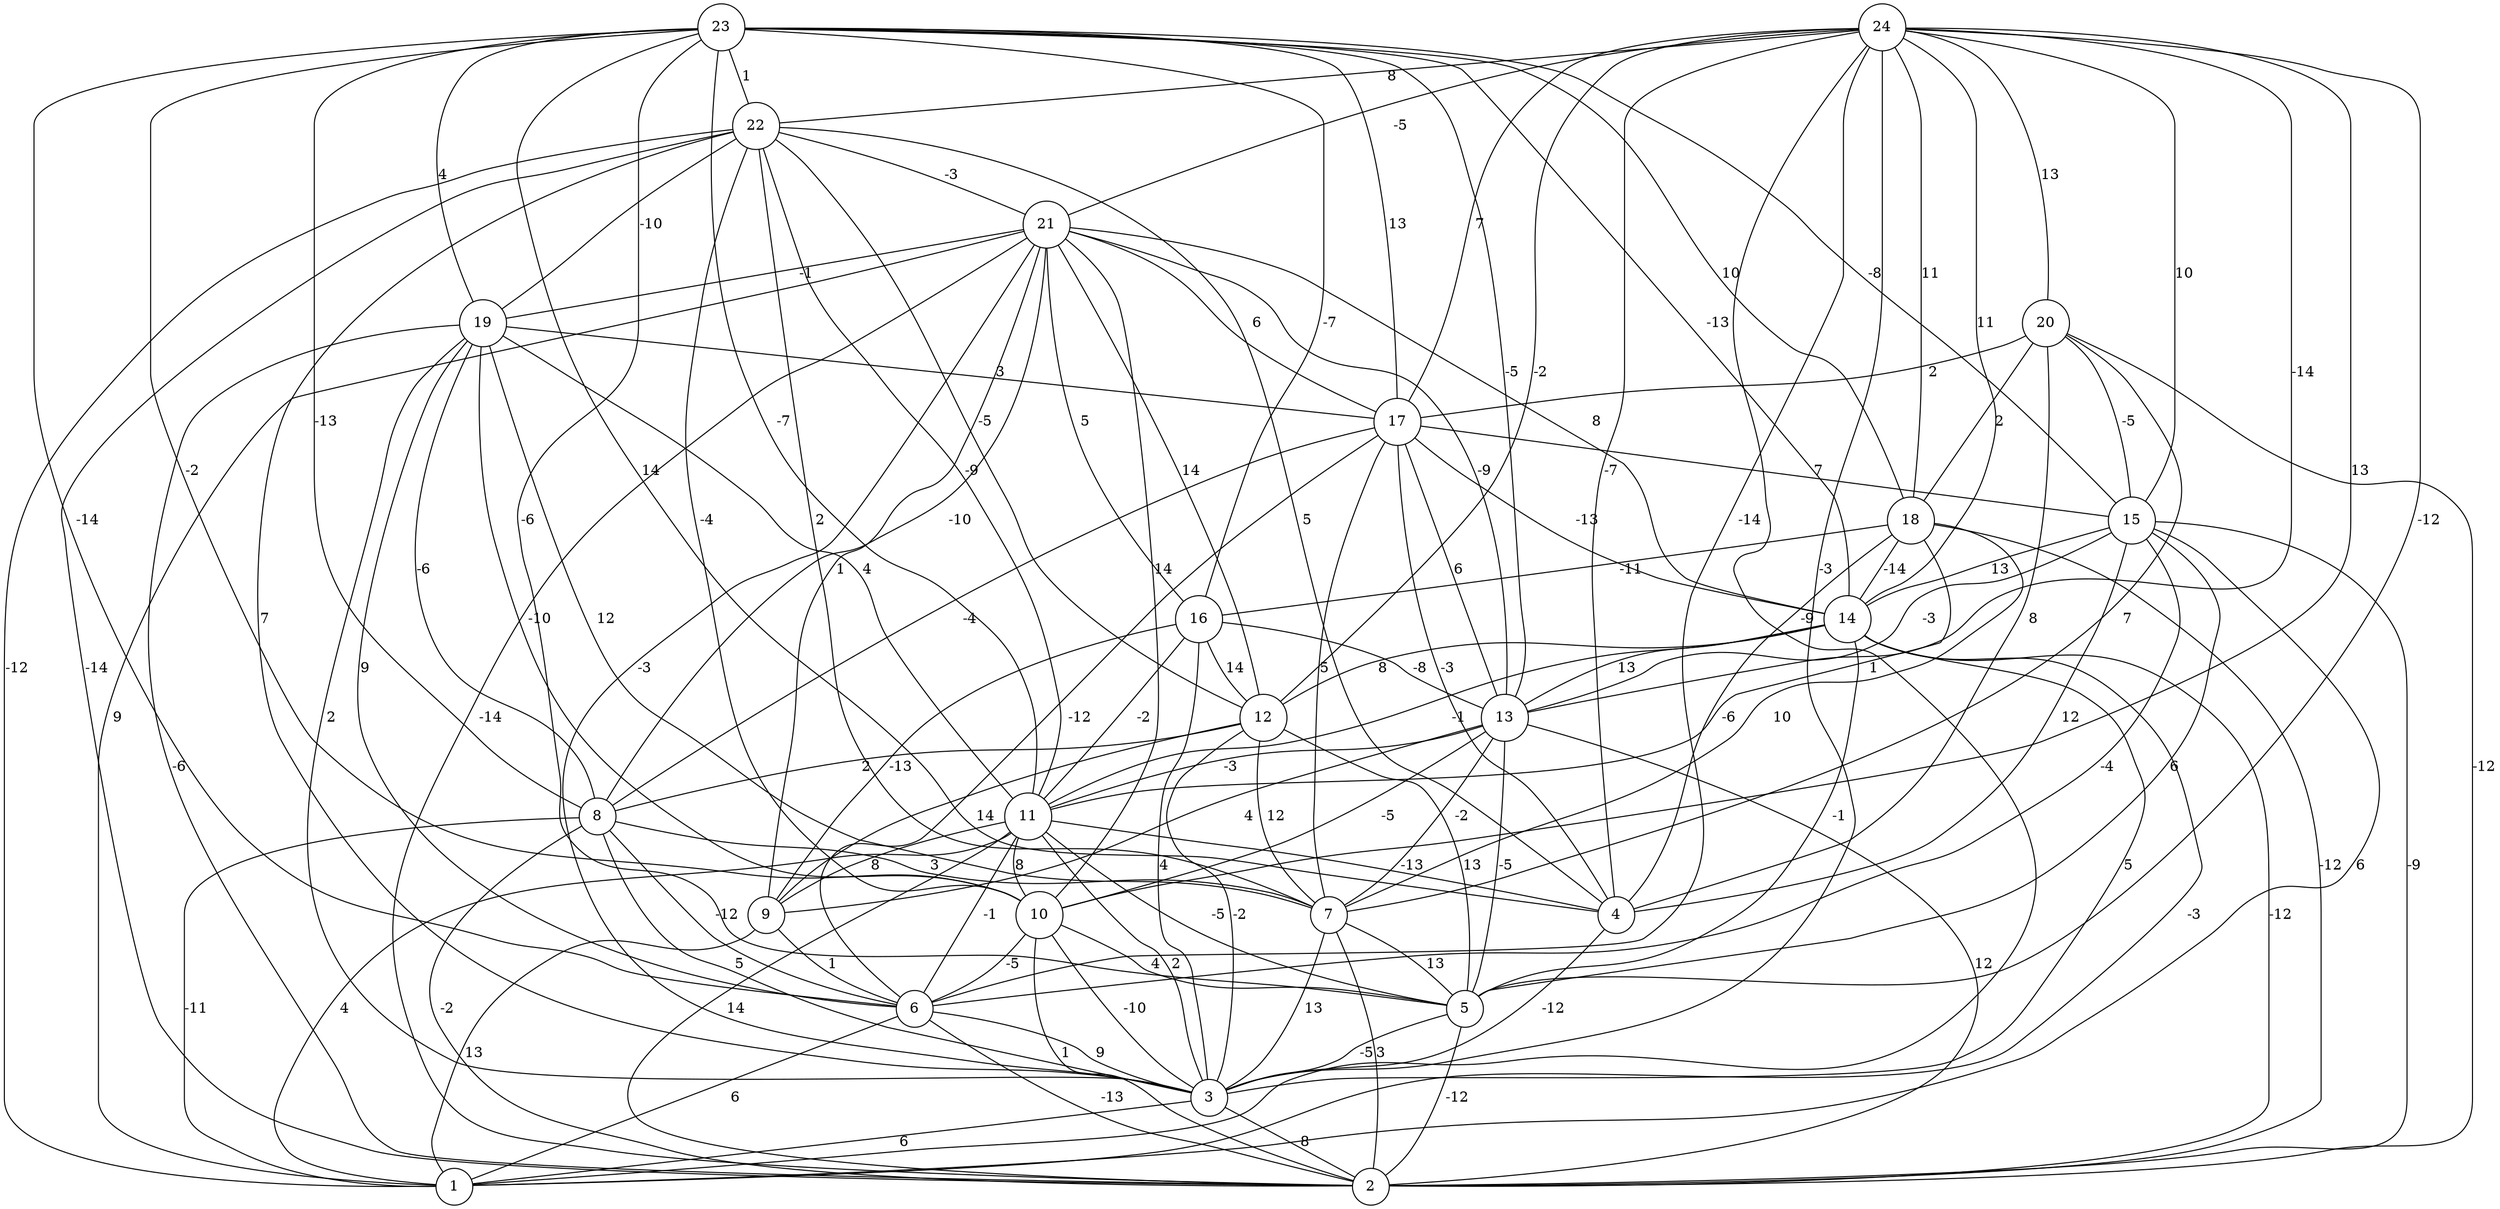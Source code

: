 graph { 
	 fontname="Helvetica,Arial,sans-serif" 
	 node [shape = circle]; 
	 24 -- 1 [label = "-9"];
	 24 -- 3 [label = "-3"];
	 24 -- 4 [label = "-7"];
	 24 -- 5 [label = "-12"];
	 24 -- 6 [label = "-14"];
	 24 -- 10 [label = "13"];
	 24 -- 12 [label = "-2"];
	 24 -- 13 [label = "-14"];
	 24 -- 14 [label = "11"];
	 24 -- 15 [label = "10"];
	 24 -- 17 [label = "7"];
	 24 -- 18 [label = "11"];
	 24 -- 20 [label = "13"];
	 24 -- 21 [label = "-5"];
	 24 -- 22 [label = "8"];
	 23 -- 4 [label = "14"];
	 23 -- 5 [label = "-6"];
	 23 -- 6 [label = "-14"];
	 23 -- 8 [label = "-13"];
	 23 -- 10 [label = "-2"];
	 23 -- 11 [label = "-7"];
	 23 -- 13 [label = "-5"];
	 23 -- 14 [label = "-13"];
	 23 -- 15 [label = "-8"];
	 23 -- 16 [label = "-7"];
	 23 -- 17 [label = "13"];
	 23 -- 18 [label = "10"];
	 23 -- 19 [label = "4"];
	 23 -- 22 [label = "1"];
	 22 -- 1 [label = "-12"];
	 22 -- 2 [label = "-14"];
	 22 -- 3 [label = "7"];
	 22 -- 4 [label = "5"];
	 22 -- 7 [label = "2"];
	 22 -- 10 [label = "-4"];
	 22 -- 11 [label = "-9"];
	 22 -- 12 [label = "-5"];
	 22 -- 19 [label = "-10"];
	 22 -- 21 [label = "-3"];
	 21 -- 1 [label = "9"];
	 21 -- 2 [label = "-14"];
	 21 -- 3 [label = "-3"];
	 21 -- 8 [label = "-10"];
	 21 -- 9 [label = "1"];
	 21 -- 10 [label = "14"];
	 21 -- 12 [label = "14"];
	 21 -- 13 [label = "-9"];
	 21 -- 14 [label = "8"];
	 21 -- 16 [label = "5"];
	 21 -- 17 [label = "6"];
	 21 -- 19 [label = "-1"];
	 20 -- 2 [label = "-12"];
	 20 -- 4 [label = "8"];
	 20 -- 7 [label = "7"];
	 20 -- 15 [label = "-5"];
	 20 -- 17 [label = "2"];
	 20 -- 18 [label = "2"];
	 19 -- 2 [label = "-6"];
	 19 -- 3 [label = "2"];
	 19 -- 6 [label = "9"];
	 19 -- 7 [label = "12"];
	 19 -- 8 [label = "-6"];
	 19 -- 10 [label = "-10"];
	 19 -- 11 [label = "4"];
	 19 -- 17 [label = "3"];
	 18 -- 2 [label = "-12"];
	 18 -- 4 [label = "-6"];
	 18 -- 7 [label = "10"];
	 18 -- 11 [label = "1"];
	 18 -- 14 [label = "-14"];
	 18 -- 16 [label = "-11"];
	 17 -- 4 [label = "-3"];
	 17 -- 6 [label = "-12"];
	 17 -- 7 [label = "5"];
	 17 -- 8 [label = "-4"];
	 17 -- 13 [label = "6"];
	 17 -- 14 [label = "-13"];
	 17 -- 15 [label = "7"];
	 16 -- 3 [label = "4"];
	 16 -- 9 [label = "-13"];
	 16 -- 11 [label = "-2"];
	 16 -- 12 [label = "14"];
	 16 -- 13 [label = "-8"];
	 15 -- 1 [label = "6"];
	 15 -- 2 [label = "-9"];
	 15 -- 4 [label = "12"];
	 15 -- 5 [label = "6"];
	 15 -- 6 [label = "-4"];
	 15 -- 13 [label = "-3"];
	 15 -- 14 [label = "13"];
	 14 -- 1 [label = "-3"];
	 14 -- 2 [label = "-12"];
	 14 -- 3 [label = "5"];
	 14 -- 5 [label = "-1"];
	 14 -- 11 [label = "-1"];
	 14 -- 12 [label = "8"];
	 14 -- 13 [label = "13"];
	 13 -- 2 [label = "12"];
	 13 -- 5 [label = "-5"];
	 13 -- 7 [label = "-2"];
	 13 -- 9 [label = "4"];
	 13 -- 10 [label = "-5"];
	 13 -- 11 [label = "-3"];
	 12 -- 3 [label = "-2"];
	 12 -- 5 [label = "13"];
	 12 -- 7 [label = "12"];
	 12 -- 8 [label = "2"];
	 12 -- 9 [label = "14"];
	 11 -- 1 [label = "4"];
	 11 -- 2 [label = "14"];
	 11 -- 3 [label = "2"];
	 11 -- 4 [label = "-13"];
	 11 -- 5 [label = "-5"];
	 11 -- 6 [label = "-1"];
	 11 -- 9 [label = "8"];
	 11 -- 10 [label = "8"];
	 10 -- 2 [label = "1"];
	 10 -- 3 [label = "-10"];
	 10 -- 5 [label = "4"];
	 10 -- 6 [label = "-5"];
	 9 -- 1 [label = "13"];
	 9 -- 6 [label = "1"];
	 8 -- 1 [label = "-11"];
	 8 -- 2 [label = "-2"];
	 8 -- 3 [label = "5"];
	 8 -- 6 [label = "-12"];
	 8 -- 7 [label = "3"];
	 7 -- 2 [label = "3"];
	 7 -- 3 [label = "13"];
	 7 -- 5 [label = "13"];
	 6 -- 1 [label = "6"];
	 6 -- 2 [label = "-13"];
	 6 -- 3 [label = "9"];
	 5 -- 2 [label = "-12"];
	 5 -- 3 [label = "-5"];
	 4 -- 3 [label = "-12"];
	 3 -- 1 [label = "6"];
	 3 -- 2 [label = "8"];
	 1;
	 2;
	 3;
	 4;
	 5;
	 6;
	 7;
	 8;
	 9;
	 10;
	 11;
	 12;
	 13;
	 14;
	 15;
	 16;
	 17;
	 18;
	 19;
	 20;
	 21;
	 22;
	 23;
	 24;
}
